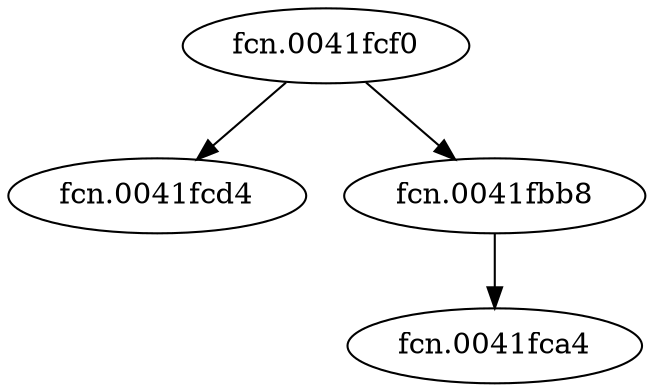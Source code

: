 digraph code {
  "0x0041fcf0" [label="fcn.0041fcf0"];
  "0x0041fcf0" -> "0x0041fcd4";
  "0x0041fcd4" [label="fcn.0041fcd4"];
  "0x0041fcf0" -> "0x0041fbb8";
  "0x0041fbb8" [label="fcn.0041fbb8"];
  "0x0041fbb8" [label="fcn.0041fbb8"];
  "0x0041fbb8" -> "0x0041fca4";
  "0x0041fca4" [label="fcn.0041fca4"];
}